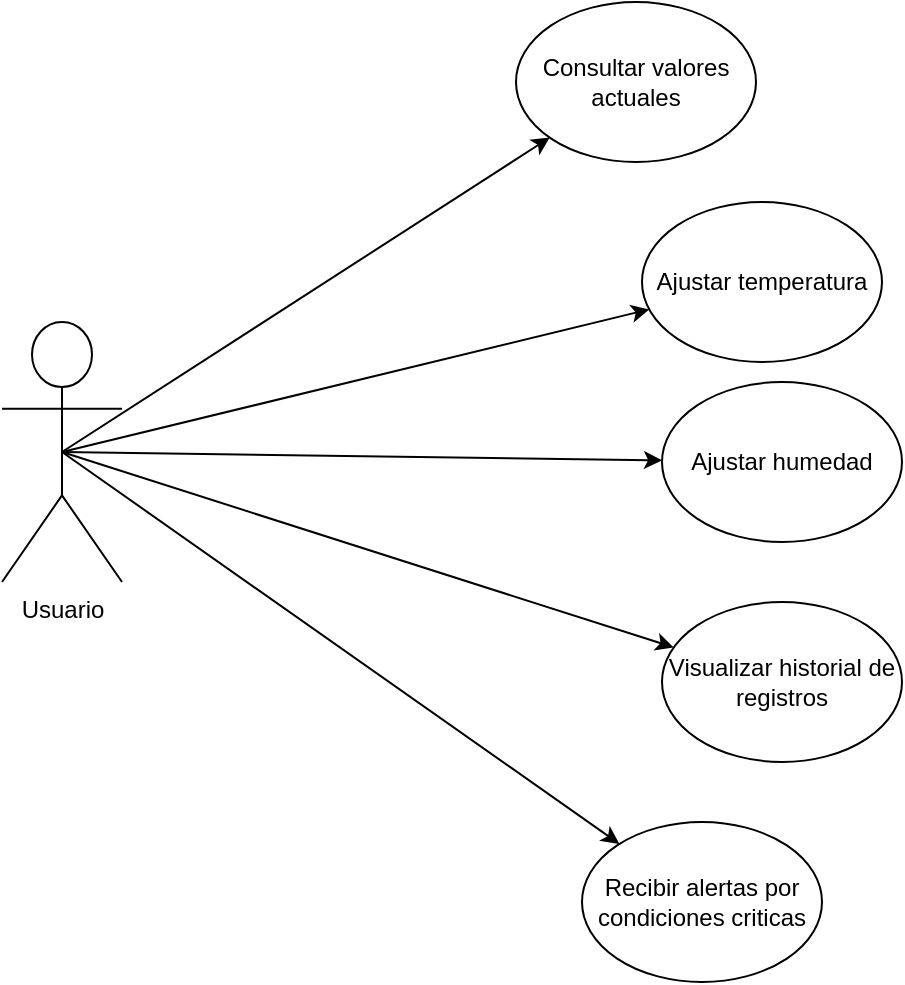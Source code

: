 <mxfile version="27.0.9">
  <diagram name="Página-1" id="0Z-zDCvG4CLAj5gRKfea">
    <mxGraphModel dx="1280" dy="1630" grid="1" gridSize="10" guides="1" tooltips="1" connect="1" arrows="1" fold="1" page="1" pageScale="1" pageWidth="827" pageHeight="1169" math="0" shadow="0">
      <root>
        <mxCell id="0" />
        <mxCell id="1" parent="0" />
        <mxCell id="G4OuUrJ18U9g1egjvOMO-2" value="Usuario" style="shape=umlActor;verticalLabelPosition=bottom;verticalAlign=top;html=1;" vertex="1" parent="1">
          <mxGeometry x="130" y="500" width="60" height="130" as="geometry" />
        </mxCell>
        <mxCell id="G4OuUrJ18U9g1egjvOMO-4" value="" style="endArrow=classic;html=1;rounded=0;exitX=0.5;exitY=0.5;exitDx=0;exitDy=0;exitPerimeter=0;" edge="1" parent="1" source="G4OuUrJ18U9g1egjvOMO-2" target="G4OuUrJ18U9g1egjvOMO-7">
          <mxGeometry width="50" height="50" relative="1" as="geometry">
            <mxPoint x="310" y="510" as="sourcePoint" />
            <mxPoint x="430" y="490" as="targetPoint" />
          </mxGeometry>
        </mxCell>
        <mxCell id="G4OuUrJ18U9g1egjvOMO-5" value="Consultar valores actuales" style="ellipse;whiteSpace=wrap;html=1;" vertex="1" parent="1">
          <mxGeometry x="387" y="340" width="120" height="80" as="geometry" />
        </mxCell>
        <mxCell id="G4OuUrJ18U9g1egjvOMO-7" value="Ajustar temperatura" style="ellipse;whiteSpace=wrap;html=1;" vertex="1" parent="1">
          <mxGeometry x="450" y="440" width="120" height="80" as="geometry" />
        </mxCell>
        <mxCell id="G4OuUrJ18U9g1egjvOMO-8" value="Visualizar historial de registros" style="ellipse;whiteSpace=wrap;html=1;" vertex="1" parent="1">
          <mxGeometry x="460" y="640" width="120" height="80" as="geometry" />
        </mxCell>
        <mxCell id="G4OuUrJ18U9g1egjvOMO-11" value="" style="endArrow=classic;html=1;rounded=0;exitX=0.5;exitY=0.5;exitDx=0;exitDy=0;exitPerimeter=0;" edge="1" parent="1" target="G4OuUrJ18U9g1egjvOMO-5" source="G4OuUrJ18U9g1egjvOMO-2">
          <mxGeometry width="50" height="50" relative="1" as="geometry">
            <mxPoint x="320" y="490" as="sourcePoint" />
            <mxPoint x="420" y="430" as="targetPoint" />
          </mxGeometry>
        </mxCell>
        <mxCell id="G4OuUrJ18U9g1egjvOMO-15" value="" style="endArrow=classic;html=1;rounded=0;exitX=0.5;exitY=0.5;exitDx=0;exitDy=0;exitPerimeter=0;" edge="1" parent="1" source="G4OuUrJ18U9g1egjvOMO-2" target="G4OuUrJ18U9g1egjvOMO-8">
          <mxGeometry width="50" height="50" relative="1" as="geometry">
            <mxPoint x="297" y="585" as="sourcePoint" />
            <mxPoint x="417" y="565" as="targetPoint" />
          </mxGeometry>
        </mxCell>
        <mxCell id="G4OuUrJ18U9g1egjvOMO-18" value="Ajustar humedad" style="ellipse;whiteSpace=wrap;html=1;" vertex="1" parent="1">
          <mxGeometry x="460" y="530" width="120" height="80" as="geometry" />
        </mxCell>
        <mxCell id="G4OuUrJ18U9g1egjvOMO-19" value="" style="endArrow=classic;html=1;rounded=0;exitX=0.5;exitY=0.5;exitDx=0;exitDy=0;exitPerimeter=0;" edge="1" parent="1" source="G4OuUrJ18U9g1egjvOMO-2" target="G4OuUrJ18U9g1egjvOMO-18">
          <mxGeometry width="50" height="50" relative="1" as="geometry">
            <mxPoint x="390" y="510" as="sourcePoint" />
            <mxPoint x="510" y="490" as="targetPoint" />
          </mxGeometry>
        </mxCell>
        <mxCell id="G4OuUrJ18U9g1egjvOMO-20" value="Recibir alertas por condiciones criticas" style="ellipse;whiteSpace=wrap;html=1;" vertex="1" parent="1">
          <mxGeometry x="420" y="750" width="120" height="80" as="geometry" />
        </mxCell>
        <mxCell id="G4OuUrJ18U9g1egjvOMO-21" value="" style="endArrow=classic;html=1;rounded=0;exitX=0.5;exitY=0.5;exitDx=0;exitDy=0;exitPerimeter=0;" edge="1" parent="1" source="G4OuUrJ18U9g1egjvOMO-2" target="G4OuUrJ18U9g1egjvOMO-20">
          <mxGeometry width="50" height="50" relative="1" as="geometry">
            <mxPoint x="350" y="610" as="sourcePoint" />
            <mxPoint x="465" y="832" as="targetPoint" />
          </mxGeometry>
        </mxCell>
      </root>
    </mxGraphModel>
  </diagram>
</mxfile>
